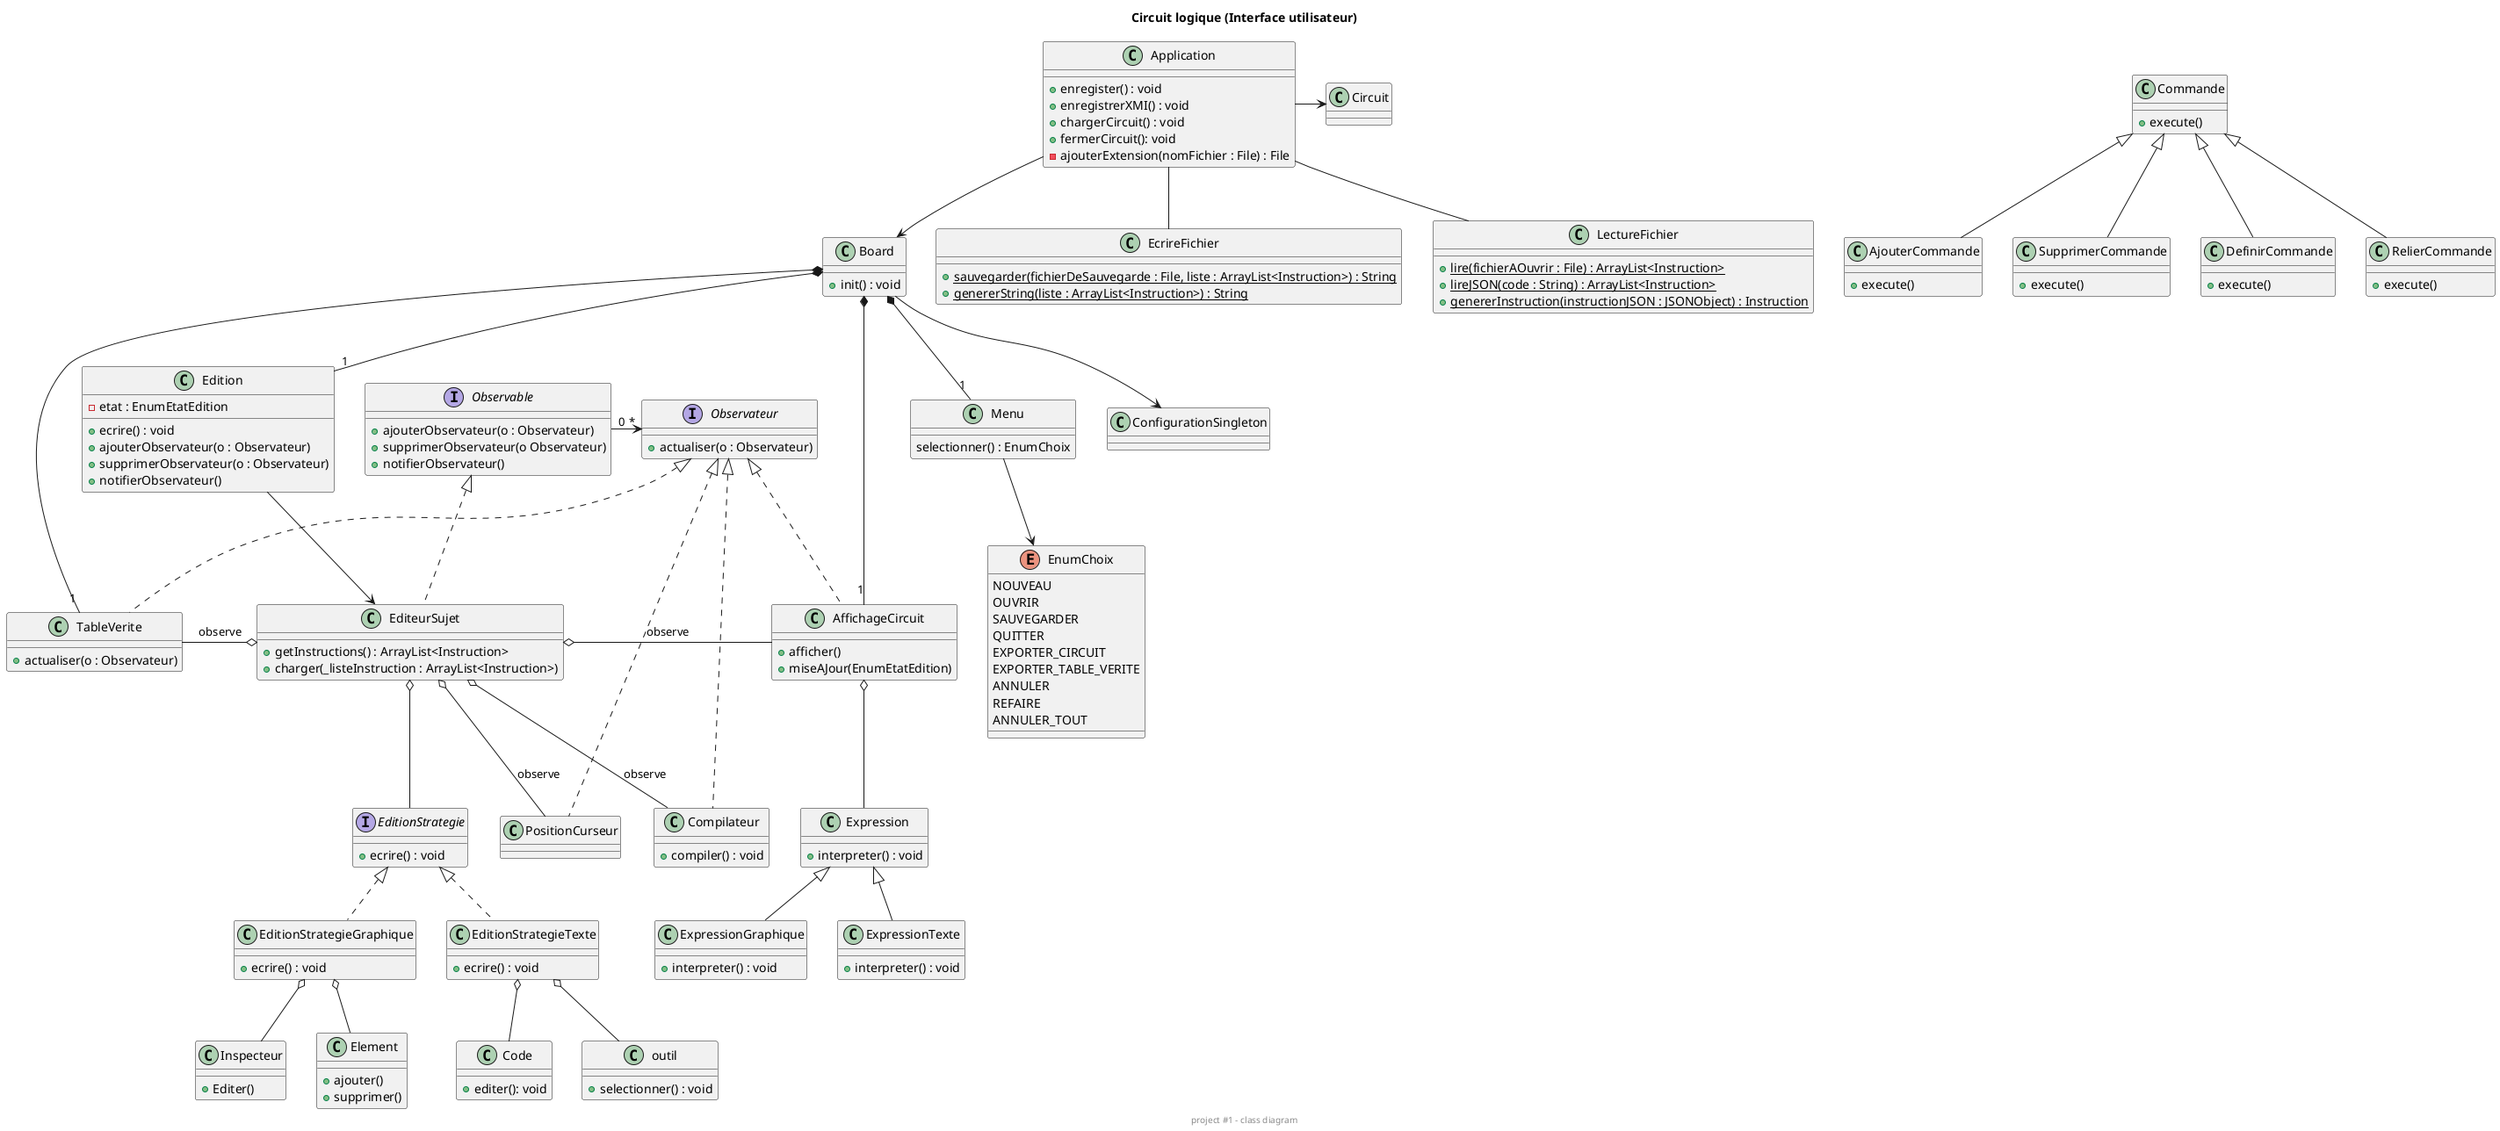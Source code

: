 @startuml
title Circuit logique (Interface utilisateur)
center footer project #1 - class diagram




class Application{
  + enregister() : void
  + enregistrerXMI() : void
  + chargerCircuit() : void
  + fermerCircuit(): void
  - ajouterExtension(nomFichier : File) : File
}


class Commande{
 + execute()
}


class AjouterCommande {
 + execute()
}

class SupprimerCommande {
 + execute()
}

class DefinirCommande {
 + execute()
}

class RelierCommande {
 + execute()
}

Commande <|-- AjouterCommande
Commande <|-- SupprimerCommande
Commande <|-- DefinirCommande
Commande <|-- RelierCommande





class Circuit{
}



class Board {
 + init() : void
}


Interface Observateur {
 +actualiser(o : Observateur)
}


Interface Observable {
 +ajouterObservateur(o : Observateur)
 +supprimerObservateur(o Observateur)
 + notifierObservateur()
}



class AffichageCircuit {
 + afficher()
 + miseAJour(EnumEtatEdition)
}


class Edition {
 - etat : EnumEtatEdition
 + ecrire() : void
 +ajouterObservateur(o : Observateur)
 +supprimerObservateur(o : Observateur)
 +notifierObservateur()
}

class EditeurSujet {
  + getInstructions() : ArrayList<Instruction>
  + charger(_listeInstruction : ArrayList<Instruction>)
}

class Code {
 + editer(): void
}

class outil {
 + selectionner() : void
}

class Compilateur {
 + compiler() : void
}

class Inspecteur {
 + Editer()
}



class Element {
 + ajouter()
 + supprimer()
}





class Expression {
 + interpreter() : void
}

Interface EditionStrategie {
 + ecrire() : void
}


class PositionCurseur {

}





class ExpressionGraphique{
 + interpreter() : void
}

class ExpressionTexte{
 + interpreter() : void
}

class EditionStrategieGraphique{
 + ecrire() : void
}

class EditionStrategieTexte{
 + ecrire() : void
}

class TableVerite {
  +actualiser(o : Observateur)
}




class Menu{
 selectionner() : EnumChoix
}

class EcrireFichier{
  + {static} sauvegarder(fichierDeSauvegarde : File, liste : ArrayList<Instruction>) : String
  + {static} genererString(liste : ArrayList<Instruction>) : String
}

class LectureFichier{
  + {static} lire(fichierAOuvrir : File) : ArrayList<Instruction>
  + {static} lireJSON(code : String) : ArrayList<Instruction>
  + {static} genererInstruction(instructionJSON : JSONObject) : Instruction
}

Enum EnumChoix {
 NOUVEAU
 OUVRIR
 SAUVEGARDER
 QUITTER
 EXPORTER_CIRCUIT
 EXPORTER_TABLE_VERITE
 ANNULER
 REFAIRE
 ANNULER_TOUT
}

Board --> ConfigurationSingleton
Observable "0" ->"*" Observateur

Observateur <|.. AffichageCircuit

Application --> Board
Application -> Circuit

Application -- EcrireFichier
Application -- LectureFichier

Board *-- "1" Edition
Board *-- "1" Menu
Board *-- "1" AffichageCircuit
Board *-- "1" TableVerite



EditeurSujet o-- EditionStrategie
EditeurSujet o-- PositionCurseur : observe
AffichageCircuit o-- Expression

Expression <|-- ExpressionGraphique
Expression <|-- ExpressionTexte

EditionStrategie <|.. EditionStrategieGraphique
EditionStrategie <|.. EditionStrategieTexte

EditeurSujet o- AffichageCircuit : observe
Edition --> EditeurSujet
Observable <|.. EditeurSujet


Observateur <|... Compilateur
Observateur <|... PositionCurseur
Observateur <|.. TableVerite


EditionStrategieTexte o-- Code
EditeurSujet o-- Compilateur : observe
EditionStrategieTexte o-- outil

TableVerite -o EditeurSujet : observe

EditionStrategieGraphique o-- Inspecteur
EditionStrategieGraphique o-- Element


Menu --> EnumChoix
@enduml